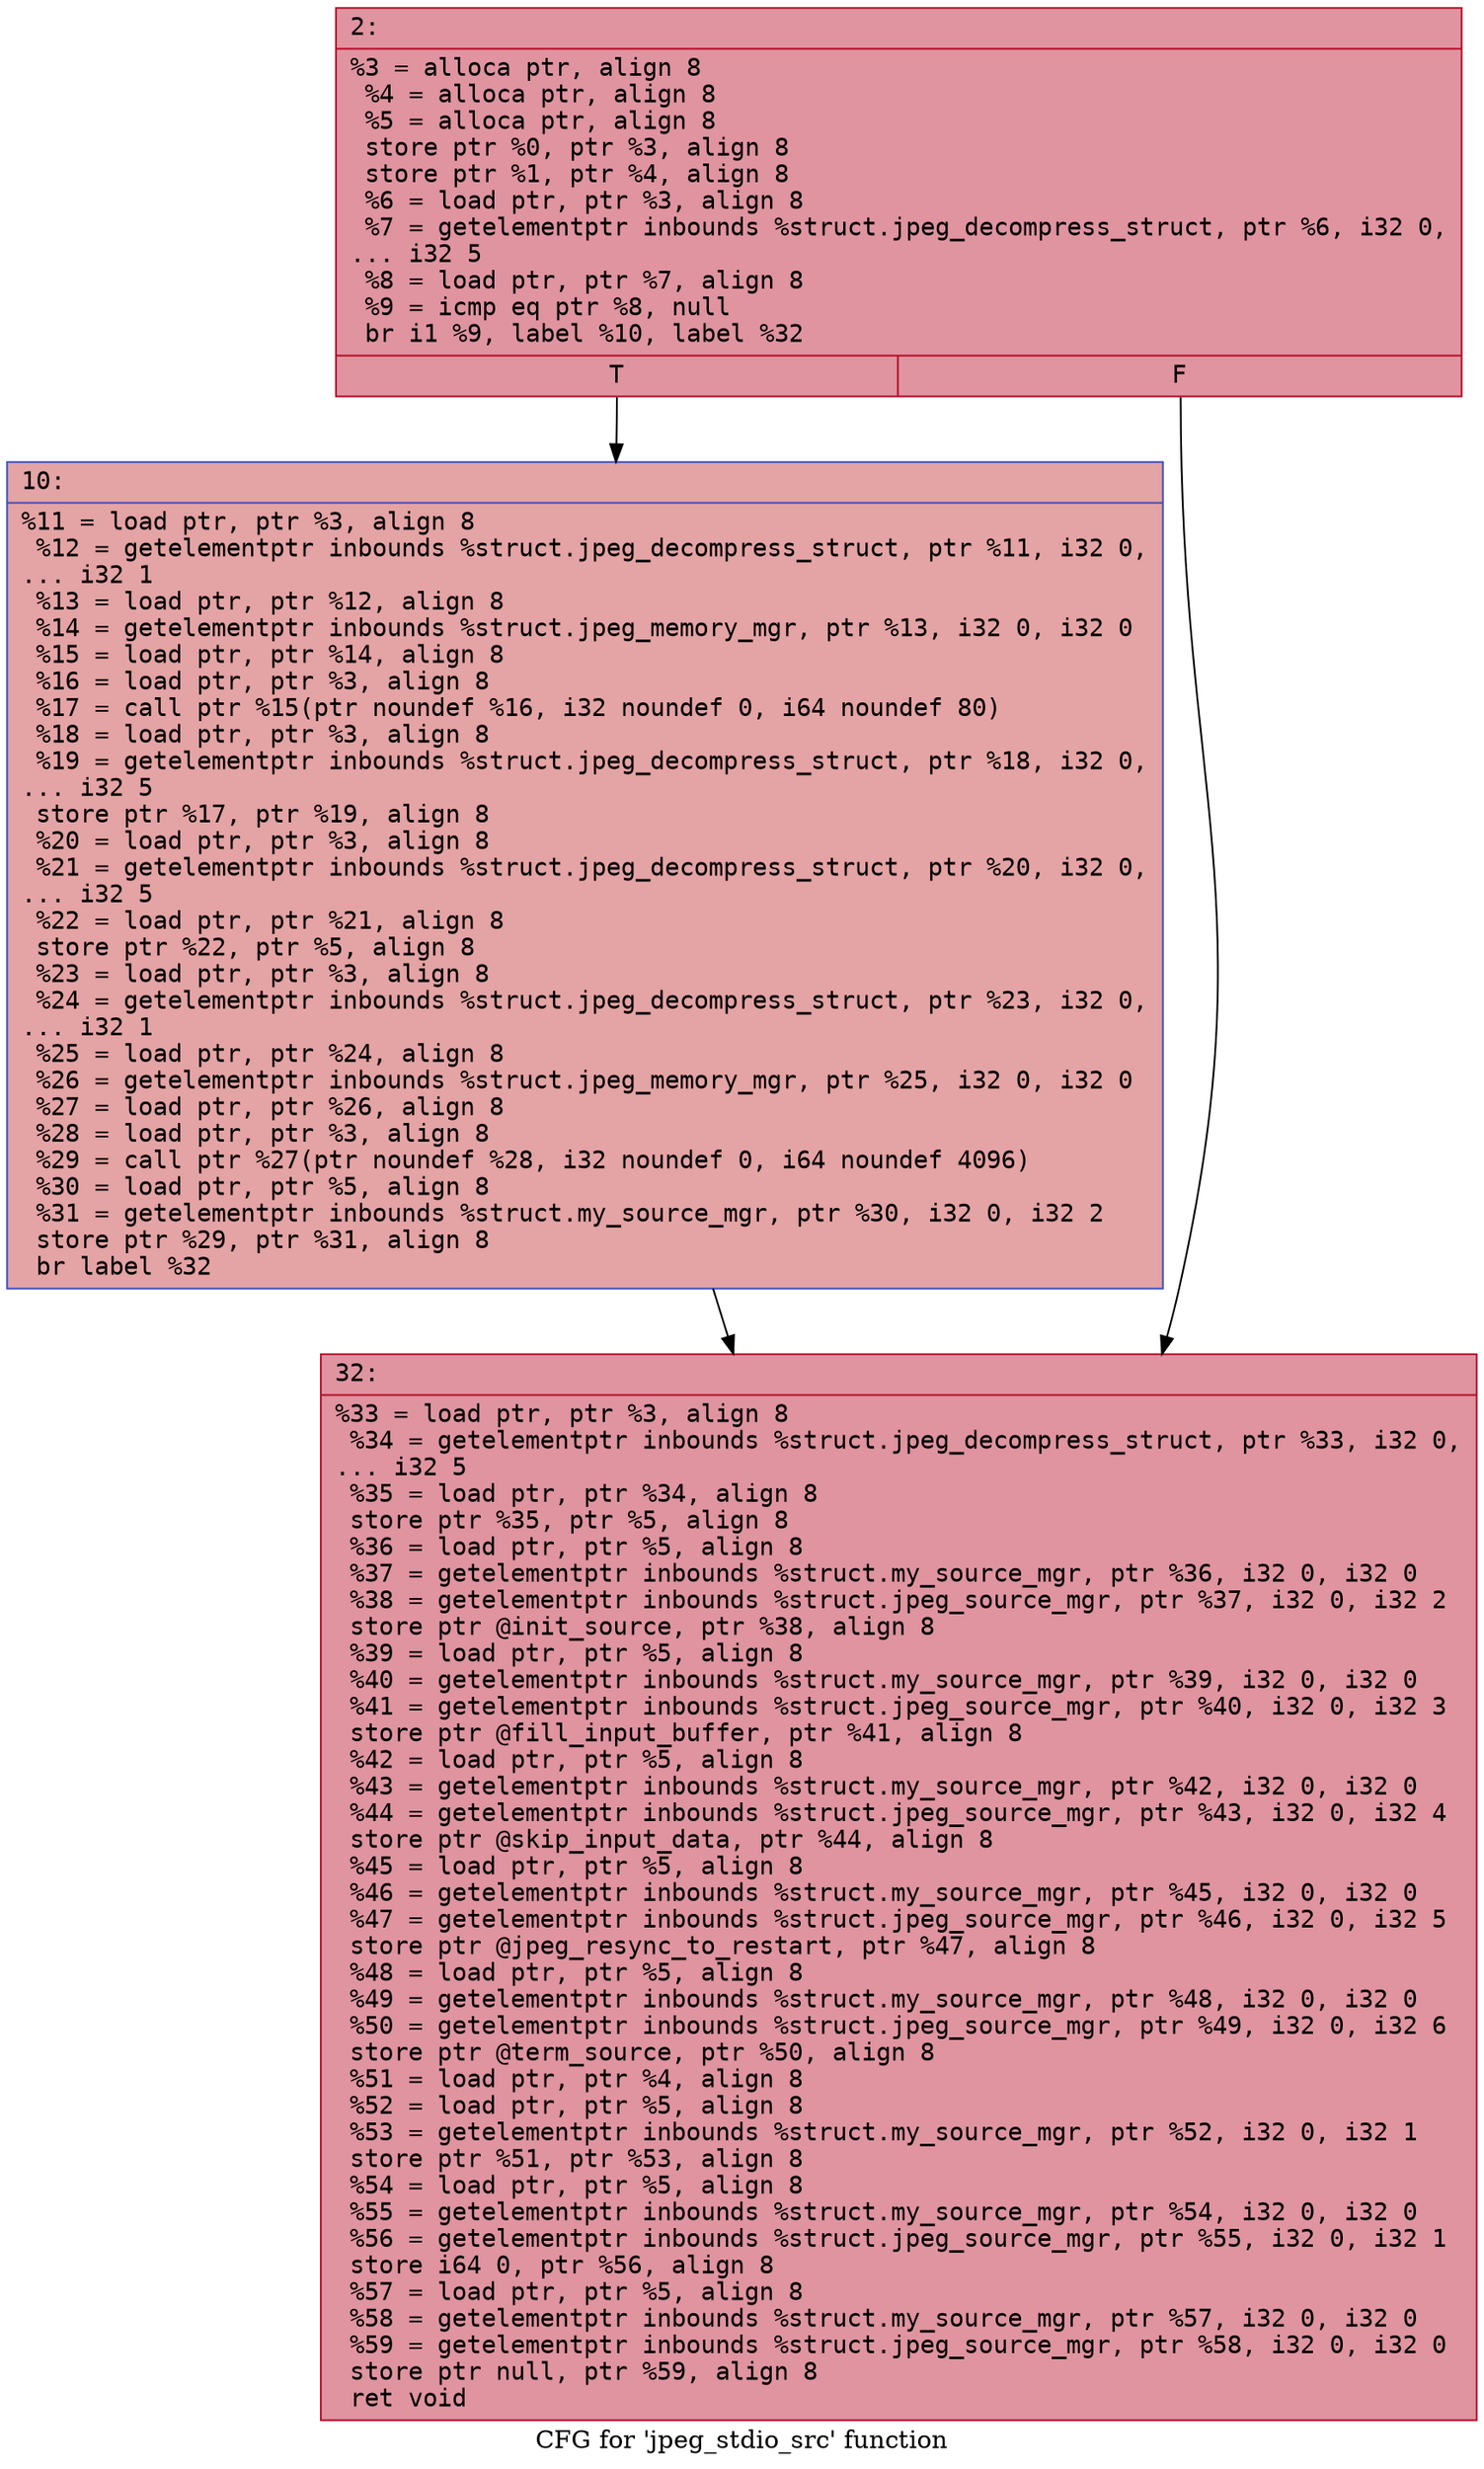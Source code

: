 digraph "CFG for 'jpeg_stdio_src' function" {
	label="CFG for 'jpeg_stdio_src' function";

	Node0x600002129f90 [shape=record,color="#b70d28ff", style=filled, fillcolor="#b70d2870" fontname="Courier",label="{2:\l|  %3 = alloca ptr, align 8\l  %4 = alloca ptr, align 8\l  %5 = alloca ptr, align 8\l  store ptr %0, ptr %3, align 8\l  store ptr %1, ptr %4, align 8\l  %6 = load ptr, ptr %3, align 8\l  %7 = getelementptr inbounds %struct.jpeg_decompress_struct, ptr %6, i32 0,\l... i32 5\l  %8 = load ptr, ptr %7, align 8\l  %9 = icmp eq ptr %8, null\l  br i1 %9, label %10, label %32\l|{<s0>T|<s1>F}}"];
	Node0x600002129f90:s0 -> Node0x600002129fe0[tooltip="2 -> 10\nProbability 37.50%" ];
	Node0x600002129f90:s1 -> Node0x60000212a030[tooltip="2 -> 32\nProbability 62.50%" ];
	Node0x600002129fe0 [shape=record,color="#3d50c3ff", style=filled, fillcolor="#c32e3170" fontname="Courier",label="{10:\l|  %11 = load ptr, ptr %3, align 8\l  %12 = getelementptr inbounds %struct.jpeg_decompress_struct, ptr %11, i32 0,\l... i32 1\l  %13 = load ptr, ptr %12, align 8\l  %14 = getelementptr inbounds %struct.jpeg_memory_mgr, ptr %13, i32 0, i32 0\l  %15 = load ptr, ptr %14, align 8\l  %16 = load ptr, ptr %3, align 8\l  %17 = call ptr %15(ptr noundef %16, i32 noundef 0, i64 noundef 80)\l  %18 = load ptr, ptr %3, align 8\l  %19 = getelementptr inbounds %struct.jpeg_decompress_struct, ptr %18, i32 0,\l... i32 5\l  store ptr %17, ptr %19, align 8\l  %20 = load ptr, ptr %3, align 8\l  %21 = getelementptr inbounds %struct.jpeg_decompress_struct, ptr %20, i32 0,\l... i32 5\l  %22 = load ptr, ptr %21, align 8\l  store ptr %22, ptr %5, align 8\l  %23 = load ptr, ptr %3, align 8\l  %24 = getelementptr inbounds %struct.jpeg_decompress_struct, ptr %23, i32 0,\l... i32 1\l  %25 = load ptr, ptr %24, align 8\l  %26 = getelementptr inbounds %struct.jpeg_memory_mgr, ptr %25, i32 0, i32 0\l  %27 = load ptr, ptr %26, align 8\l  %28 = load ptr, ptr %3, align 8\l  %29 = call ptr %27(ptr noundef %28, i32 noundef 0, i64 noundef 4096)\l  %30 = load ptr, ptr %5, align 8\l  %31 = getelementptr inbounds %struct.my_source_mgr, ptr %30, i32 0, i32 2\l  store ptr %29, ptr %31, align 8\l  br label %32\l}"];
	Node0x600002129fe0 -> Node0x60000212a030[tooltip="10 -> 32\nProbability 100.00%" ];
	Node0x60000212a030 [shape=record,color="#b70d28ff", style=filled, fillcolor="#b70d2870" fontname="Courier",label="{32:\l|  %33 = load ptr, ptr %3, align 8\l  %34 = getelementptr inbounds %struct.jpeg_decompress_struct, ptr %33, i32 0,\l... i32 5\l  %35 = load ptr, ptr %34, align 8\l  store ptr %35, ptr %5, align 8\l  %36 = load ptr, ptr %5, align 8\l  %37 = getelementptr inbounds %struct.my_source_mgr, ptr %36, i32 0, i32 0\l  %38 = getelementptr inbounds %struct.jpeg_source_mgr, ptr %37, i32 0, i32 2\l  store ptr @init_source, ptr %38, align 8\l  %39 = load ptr, ptr %5, align 8\l  %40 = getelementptr inbounds %struct.my_source_mgr, ptr %39, i32 0, i32 0\l  %41 = getelementptr inbounds %struct.jpeg_source_mgr, ptr %40, i32 0, i32 3\l  store ptr @fill_input_buffer, ptr %41, align 8\l  %42 = load ptr, ptr %5, align 8\l  %43 = getelementptr inbounds %struct.my_source_mgr, ptr %42, i32 0, i32 0\l  %44 = getelementptr inbounds %struct.jpeg_source_mgr, ptr %43, i32 0, i32 4\l  store ptr @skip_input_data, ptr %44, align 8\l  %45 = load ptr, ptr %5, align 8\l  %46 = getelementptr inbounds %struct.my_source_mgr, ptr %45, i32 0, i32 0\l  %47 = getelementptr inbounds %struct.jpeg_source_mgr, ptr %46, i32 0, i32 5\l  store ptr @jpeg_resync_to_restart, ptr %47, align 8\l  %48 = load ptr, ptr %5, align 8\l  %49 = getelementptr inbounds %struct.my_source_mgr, ptr %48, i32 0, i32 0\l  %50 = getelementptr inbounds %struct.jpeg_source_mgr, ptr %49, i32 0, i32 6\l  store ptr @term_source, ptr %50, align 8\l  %51 = load ptr, ptr %4, align 8\l  %52 = load ptr, ptr %5, align 8\l  %53 = getelementptr inbounds %struct.my_source_mgr, ptr %52, i32 0, i32 1\l  store ptr %51, ptr %53, align 8\l  %54 = load ptr, ptr %5, align 8\l  %55 = getelementptr inbounds %struct.my_source_mgr, ptr %54, i32 0, i32 0\l  %56 = getelementptr inbounds %struct.jpeg_source_mgr, ptr %55, i32 0, i32 1\l  store i64 0, ptr %56, align 8\l  %57 = load ptr, ptr %5, align 8\l  %58 = getelementptr inbounds %struct.my_source_mgr, ptr %57, i32 0, i32 0\l  %59 = getelementptr inbounds %struct.jpeg_source_mgr, ptr %58, i32 0, i32 0\l  store ptr null, ptr %59, align 8\l  ret void\l}"];
}
